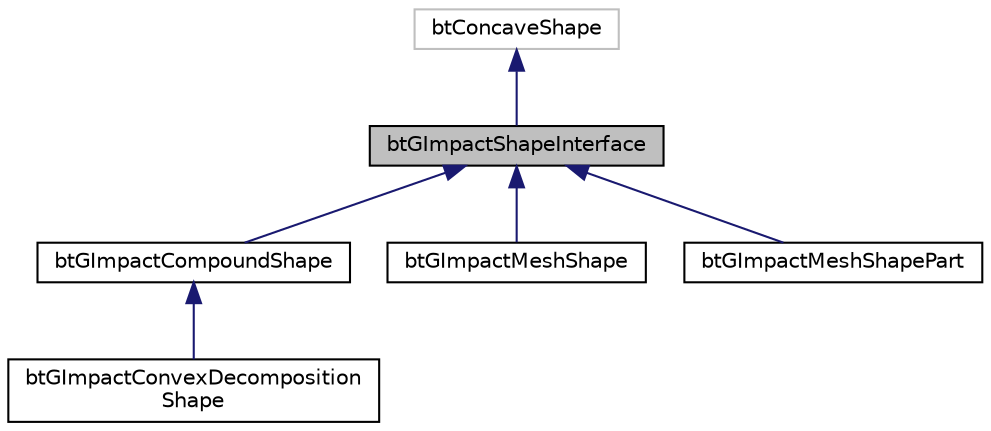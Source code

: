 digraph "btGImpactShapeInterface"
{
  edge [fontname="Helvetica",fontsize="10",labelfontname="Helvetica",labelfontsize="10"];
  node [fontname="Helvetica",fontsize="10",shape=record];
  Node1 [label="btGImpactShapeInterface",height=0.2,width=0.4,color="black", fillcolor="grey75", style="filled", fontcolor="black"];
  Node2 -> Node1 [dir="back",color="midnightblue",fontsize="10",style="solid"];
  Node2 [label="btConcaveShape",height=0.2,width=0.4,color="grey75", fillcolor="white", style="filled"];
  Node1 -> Node3 [dir="back",color="midnightblue",fontsize="10",style="solid"];
  Node3 [label="btGImpactCompoundShape",height=0.2,width=0.4,color="black", fillcolor="white", style="filled",URL="$classbt_g_impact_compound_shape.html",tooltip="btGImpactCompoundShape allows to handle multiple btCollisionShape objects at once ..."];
  Node3 -> Node4 [dir="back",color="midnightblue",fontsize="10",style="solid"];
  Node4 [label="btGImpactConvexDecomposition\lShape",height=0.2,width=0.4,color="black", fillcolor="white", style="filled",URL="$classbt_g_impact_convex_decomposition_shape.html",tooltip="This class creates a decomposition from a trimesh. "];
  Node1 -> Node5 [dir="back",color="midnightblue",fontsize="10",style="solid"];
  Node5 [label="btGImpactMeshShape",height=0.2,width=0.4,color="black", fillcolor="white", style="filled",URL="$classbt_g_impact_mesh_shape.html",tooltip="This class manages a mesh supplied by the btStridingMeshInterface interface. "];
  Node1 -> Node6 [dir="back",color="midnightblue",fontsize="10",style="solid"];
  Node6 [label="btGImpactMeshShapePart",height=0.2,width=0.4,color="black", fillcolor="white", style="filled",URL="$classbt_g_impact_mesh_shape_part.html",tooltip="This class manages a sub part of a mesh supplied by the btStridingMeshInterface interface. "];
}
